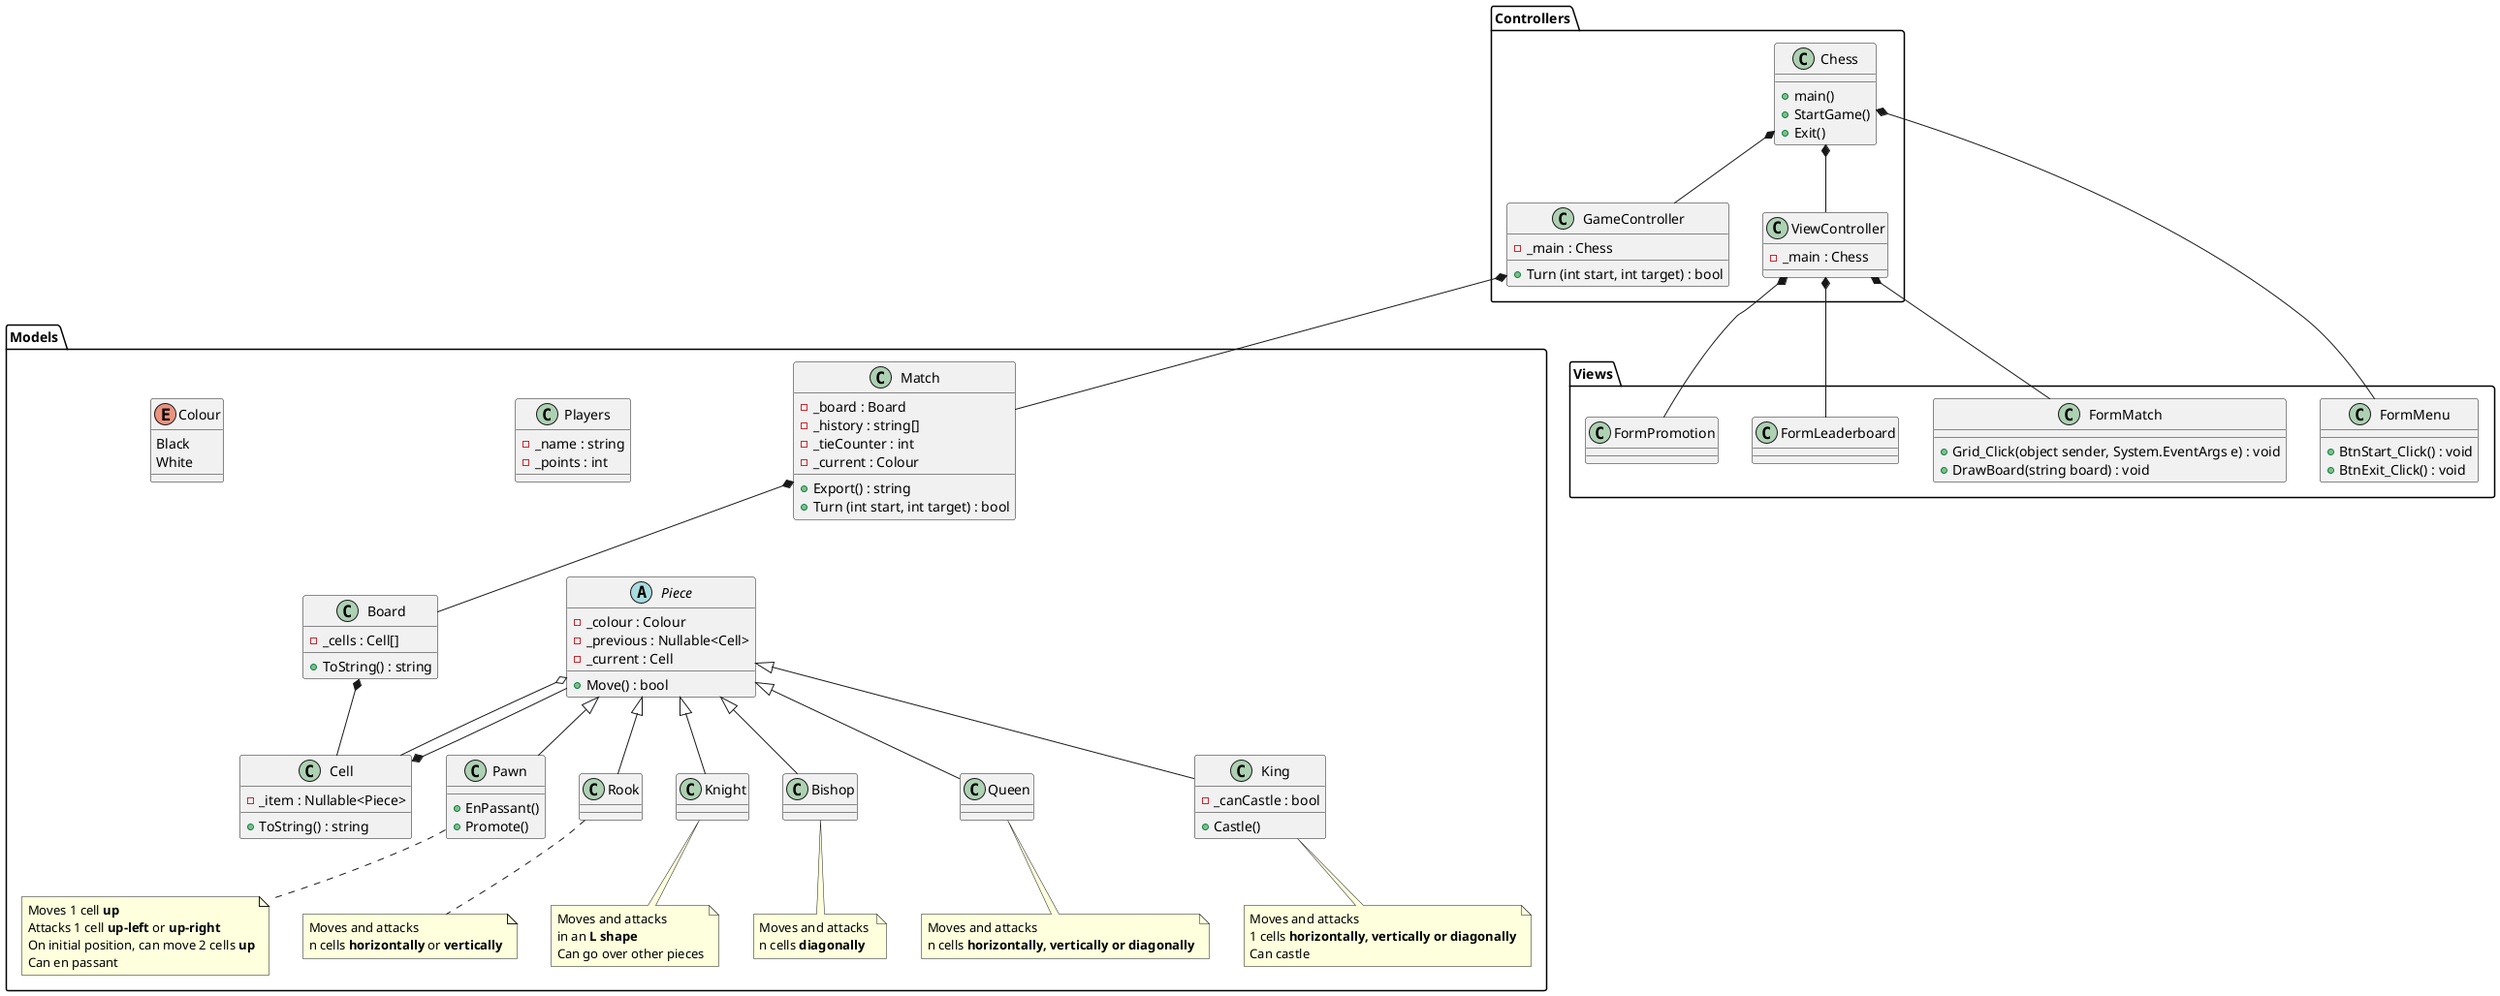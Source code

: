 @startuml Class

'https://plantuml.com/class-diagram
namespace Models {
    abstract class Piece {
        - _colour : Colour
        - _previous : Nullable<Cell>
        - _current : Cell
        + Move() : bool
    }

    class Pawn extends Piece {
        + EnPassant()
        + Promote()
    }
    note bottom of Pawn
        Moves 1 cell <b>up</b>
        Attacks 1 cell <b>up-left</b> or <b>up-right</b>
        On initial position, can move 2 cells <b>up</b>
        Can en passant
    end note

    class Rook  extends Piece {

    }
    note bottom of Rook
        Moves and attacks 
        n cells <b>horizontally</b> or <b>vertically</b>
    end note

    class Knight extends Piece {

    }
    note bottom of Knight
        Moves and attacks 
        in an <b>L shape</b>
        Can go over other pieces
    end note

    class Bishop extends Piece {

    }
    note bottom of Bishop
        Moves and attacks 
        n cells <b>diagonally</b>
    end note

    class Queen extends Piece {

    }
    note bottom of Queen
        Moves and attacks 
        n cells <b>horizontally, vertically or diagonally</b>
    end note

    class King extends Piece {
        - _canCastle : bool
        + Castle()
    }
    note bottom of King
        Moves and attacks 
        1 cells <b>horizontally, vertically or diagonally</b>
        Can castle
    end note

    class Match {
        - _board : Board
        - _history : string[]
        - _tieCounter : int
        - _current : Colour
        + Export() : string
        + Turn (int start, int target) : bool
    }
    class Board {
        - _cells : Cell[]
        + ToString() : string
    }
    class Cell {
        - _item : Nullable<Piece>
        + ToString() : string

    }
    class Players {
        - _name : string
        - _points : int
    }
    enum Colour {
        Black
        White
    }

    Match *-- Board
    Board *-- Cell
    Cell *-- Piece
    Piece o-- Cell
}

namespace Controllers {
    class Chess {
        + main() 
        + StartGame()
        + Exit()
    }
    class GameController  {
        - _main : Chess
        + Turn (int start, int target) : bool
    }
    class ViewController  {
        - _main : Chess
    }

    Chess *-- GameController
    Chess *-- ViewController
}

namespace Views {
    class FormMenu {
        + BtnStart_Click() : void
        + BtnExit_Click() : void
    }
    class FormMatch {
        + Grid_Click(object sender, System.EventArgs e) : void
        + DrawBoard(string board) : void
    }
    class FormLeaderboard {
                   
    }
    class FormPromotion {
        
    }
}

Controllers.GameController *-- Models.Match
Controllers.Chess *-- Views.FormMenu
                      Controllers.ViewController *-- Views.FormMatch
                      Controllers.ViewController *-- Views.FormLeaderboard
Controllers.ViewController *-- Views.FormPromotion

@enduml